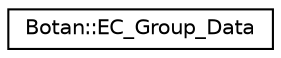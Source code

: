 digraph "Graphical Class Hierarchy"
{
  edge [fontname="Helvetica",fontsize="10",labelfontname="Helvetica",labelfontsize="10"];
  node [fontname="Helvetica",fontsize="10",shape=record];
  rankdir="LR";
  Node0 [label="Botan::EC_Group_Data",height=0.2,width=0.4,color="black", fillcolor="white", style="filled",URL="$class_botan_1_1_e_c___group___data.html"];
}
